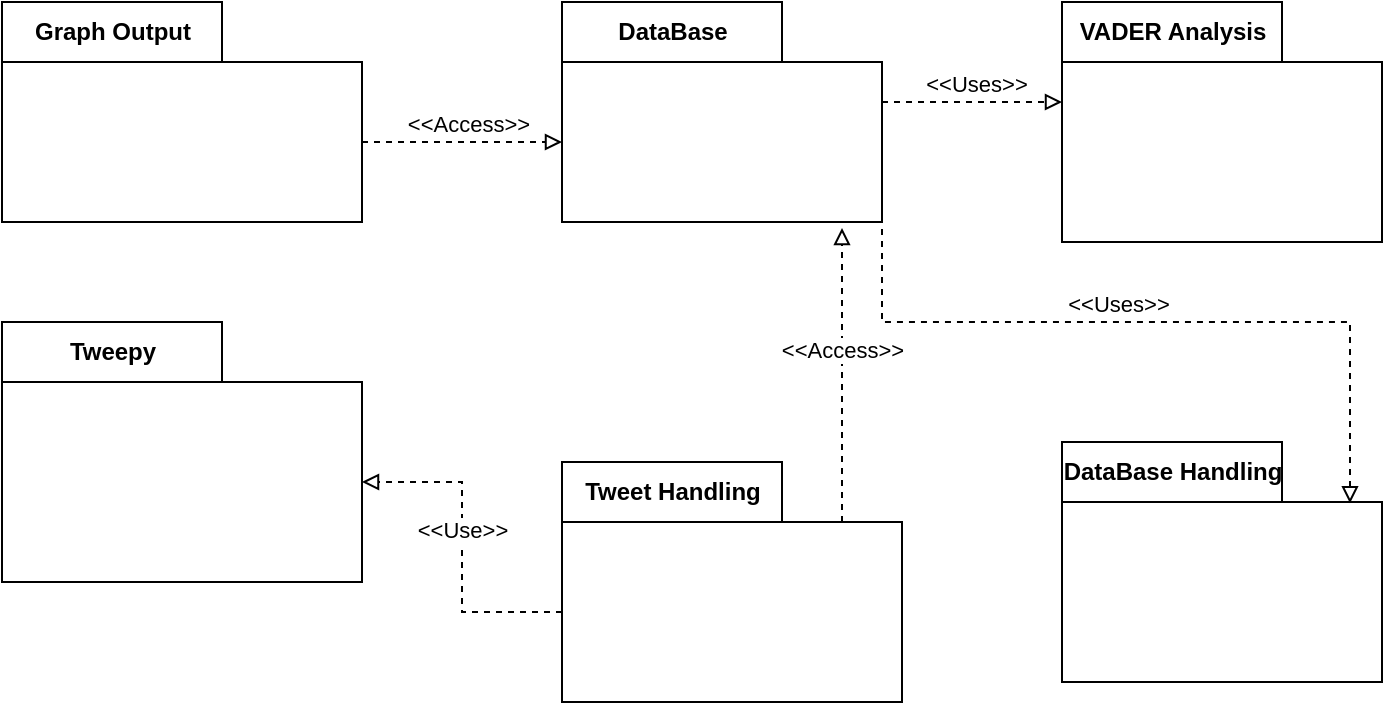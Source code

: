 <mxfile version="20.5.3" type="github">
  <diagram id="C5RBs43oDa-KdzZeNtuy" name="Page-1">
    <mxGraphModel dx="2062" dy="1112" grid="1" gridSize="10" guides="1" tooltips="1" connect="1" arrows="1" fold="1" page="1" pageScale="1" pageWidth="827" pageHeight="1169" math="0" shadow="0">
      <root>
        <mxCell id="WIyWlLk6GJQsqaUBKTNV-0" />
        <mxCell id="WIyWlLk6GJQsqaUBKTNV-1" parent="WIyWlLk6GJQsqaUBKTNV-0" />
        <mxCell id="lWVRBbov3qy_OSbc5B6Z-0" value="&lt;div&gt;DataBase &lt;br&gt;&lt;/div&gt;" style="shape=folder;fontStyle=1;tabWidth=110;tabHeight=30;tabPosition=left;html=1;boundedLbl=1;labelInHeader=1;container=1;collapsible=0;" parent="WIyWlLk6GJQsqaUBKTNV-1" vertex="1">
          <mxGeometry x="650" y="130" width="160" height="110" as="geometry" />
        </mxCell>
        <mxCell id="lWVRBbov3qy_OSbc5B6Z-1" value="" style="html=1;strokeColor=none;resizeWidth=1;resizeHeight=1;fillColor=none;part=1;connectable=0;allowArrows=0;deletable=0;" parent="lWVRBbov3qy_OSbc5B6Z-0" vertex="1">
          <mxGeometry width="160" height="77" relative="1" as="geometry">
            <mxPoint y="30" as="offset" />
          </mxGeometry>
        </mxCell>
        <mxCell id="lWVRBbov3qy_OSbc5B6Z-2" value="Tweepy" style="shape=folder;fontStyle=1;tabWidth=110;tabHeight=30;tabPosition=left;html=1;boundedLbl=1;labelInHeader=1;container=1;collapsible=0;" parent="WIyWlLk6GJQsqaUBKTNV-1" vertex="1">
          <mxGeometry x="370" y="290" width="180" height="130" as="geometry" />
        </mxCell>
        <mxCell id="lWVRBbov3qy_OSbc5B6Z-3" value="" style="html=1;strokeColor=none;resizeWidth=1;resizeHeight=1;fillColor=none;part=1;connectable=0;allowArrows=0;deletable=0;" parent="lWVRBbov3qy_OSbc5B6Z-2" vertex="1">
          <mxGeometry width="180" height="91" relative="1" as="geometry">
            <mxPoint y="30" as="offset" />
          </mxGeometry>
        </mxCell>
        <mxCell id="lWVRBbov3qy_OSbc5B6Z-4" value="&lt;div&gt;Graph Output&lt;/div&gt;" style="shape=folder;fontStyle=1;tabWidth=110;tabHeight=30;tabPosition=left;html=1;boundedLbl=1;labelInHeader=1;container=1;collapsible=0;" parent="WIyWlLk6GJQsqaUBKTNV-1" vertex="1">
          <mxGeometry x="370" y="130" width="180" height="110" as="geometry" />
        </mxCell>
        <mxCell id="lWVRBbov3qy_OSbc5B6Z-5" value="" style="html=1;strokeColor=none;resizeWidth=1;resizeHeight=1;fillColor=none;part=1;connectable=0;allowArrows=0;deletable=0;" parent="lWVRBbov3qy_OSbc5B6Z-4" vertex="1">
          <mxGeometry width="180" height="77" relative="1" as="geometry">
            <mxPoint y="30" as="offset" />
          </mxGeometry>
        </mxCell>
        <mxCell id="lWVRBbov3qy_OSbc5B6Z-6" value="Tweet Handling" style="shape=folder;fontStyle=1;tabWidth=110;tabHeight=30;tabPosition=left;html=1;boundedLbl=1;labelInHeader=1;container=1;collapsible=0;" parent="WIyWlLk6GJQsqaUBKTNV-1" vertex="1">
          <mxGeometry x="650" y="360" width="170" height="120" as="geometry" />
        </mxCell>
        <mxCell id="lWVRBbov3qy_OSbc5B6Z-7" value="" style="html=1;strokeColor=none;resizeWidth=1;resizeHeight=1;fillColor=none;part=1;connectable=0;allowArrows=0;deletable=0;" parent="lWVRBbov3qy_OSbc5B6Z-6" vertex="1">
          <mxGeometry width="170" height="84" relative="1" as="geometry">
            <mxPoint y="30" as="offset" />
          </mxGeometry>
        </mxCell>
        <mxCell id="lWVRBbov3qy_OSbc5B6Z-8" value="&lt;div&gt;VADER Analysis&lt;/div&gt;" style="shape=folder;fontStyle=1;tabWidth=110;tabHeight=30;tabPosition=left;html=1;boundedLbl=1;labelInHeader=1;container=1;collapsible=0;" parent="WIyWlLk6GJQsqaUBKTNV-1" vertex="1">
          <mxGeometry x="900" y="130" width="160" height="120" as="geometry" />
        </mxCell>
        <mxCell id="lWVRBbov3qy_OSbc5B6Z-9" value="" style="html=1;strokeColor=none;resizeWidth=1;resizeHeight=1;fillColor=none;part=1;connectable=0;allowArrows=0;deletable=0;" parent="lWVRBbov3qy_OSbc5B6Z-8" vertex="1">
          <mxGeometry width="160" height="84" relative="1" as="geometry">
            <mxPoint y="30" as="offset" />
          </mxGeometry>
        </mxCell>
        <mxCell id="lWVRBbov3qy_OSbc5B6Z-10" value="DataBase Handling" style="shape=folder;fontStyle=1;tabWidth=110;tabHeight=30;tabPosition=left;html=1;boundedLbl=1;labelInHeader=1;container=1;collapsible=0;" parent="WIyWlLk6GJQsqaUBKTNV-1" vertex="1">
          <mxGeometry x="900" y="350" width="160" height="120" as="geometry" />
        </mxCell>
        <mxCell id="lWVRBbov3qy_OSbc5B6Z-11" value="" style="html=1;strokeColor=none;resizeWidth=1;resizeHeight=1;fillColor=none;part=1;connectable=0;allowArrows=0;deletable=0;" parent="lWVRBbov3qy_OSbc5B6Z-10" vertex="1">
          <mxGeometry width="160" height="84" relative="1" as="geometry">
            <mxPoint y="30" as="offset" />
          </mxGeometry>
        </mxCell>
        <mxCell id="lWVRBbov3qy_OSbc5B6Z-15" value="&amp;lt;&amp;lt;Access&amp;gt;&amp;gt;" style="endArrow=block;dashed=1;html=1;rounded=0;strokeWidth=1;startArrow=none;startFill=0;endFill=0;labelPosition=center;verticalLabelPosition=top;align=center;verticalAlign=bottom;strokeColor=default;exitX=0;exitY=0;exitDx=180;exitDy=70;exitPerimeter=0;entryX=0;entryY=0;entryDx=0;entryDy=70;entryPerimeter=0;" parent="WIyWlLk6GJQsqaUBKTNV-1" source="lWVRBbov3qy_OSbc5B6Z-4" target="lWVRBbov3qy_OSbc5B6Z-0" edge="1">
          <mxGeometry x="0.048" width="50" height="50" relative="1" as="geometry">
            <mxPoint x="380" y="260" as="sourcePoint" />
            <mxPoint x="661.92" y="667.04" as="targetPoint" />
            <mxPoint as="offset" />
          </mxGeometry>
        </mxCell>
        <mxCell id="lWVRBbov3qy_OSbc5B6Z-19" value="&amp;lt;&amp;lt;Access&amp;gt;&amp;gt;" style="endArrow=block;dashed=1;html=1;exitX=0;exitY=0;exitDx=140;exitDy=30;exitPerimeter=0;rounded=0;strokeWidth=1;edgeStyle=elbowEdgeStyle;startArrow=none;startFill=0;endFill=0;labelPosition=center;verticalLabelPosition=top;align=center;verticalAlign=bottom;strokeColor=default;entryX=0.875;entryY=1.027;entryDx=0;entryDy=0;entryPerimeter=0;" parent="WIyWlLk6GJQsqaUBKTNV-1" source="lWVRBbov3qy_OSbc5B6Z-6" target="lWVRBbov3qy_OSbc5B6Z-0" edge="1">
          <mxGeometry x="0.048" width="50" height="50" relative="1" as="geometry">
            <mxPoint x="1000" y="615" as="sourcePoint" />
            <mxPoint x="1290" y="180" as="targetPoint" />
            <Array as="points">
              <mxPoint x="790" y="350" />
              <mxPoint x="840" y="240" />
              <mxPoint x="860" y="210" />
              <mxPoint x="880" y="200" />
              <mxPoint x="910" y="270" />
            </Array>
            <mxPoint as="offset" />
          </mxGeometry>
        </mxCell>
        <mxCell id="lWVRBbov3qy_OSbc5B6Z-20" value="&lt;div&gt;&amp;lt;&amp;lt;Use&amp;gt;&amp;gt;&lt;/div&gt;" style="endArrow=block;dashed=1;html=1;rounded=0;strokeWidth=1;edgeStyle=orthogonalEdgeStyle;startArrow=none;startFill=0;endFill=0;labelPosition=center;verticalLabelPosition=top;align=center;verticalAlign=bottom;strokeColor=default;entryX=0;entryY=0;entryDx=180;entryDy=80;entryPerimeter=0;elbow=vertical;exitX=0;exitY=0;exitDx=0;exitDy=75;exitPerimeter=0;" parent="WIyWlLk6GJQsqaUBKTNV-1" source="lWVRBbov3qy_OSbc5B6Z-6" target="lWVRBbov3qy_OSbc5B6Z-2" edge="1">
          <mxGeometry width="50" height="50" relative="1" as="geometry">
            <mxPoint x="630" y="370" as="sourcePoint" />
            <mxPoint x="497" y="250" as="targetPoint" />
          </mxGeometry>
        </mxCell>
        <mxCell id="lWVRBbov3qy_OSbc5B6Z-23" value="&amp;lt;&amp;lt;Uses&amp;gt;&amp;gt;" style="endArrow=block;dashed=1;html=1;rounded=0;strokeWidth=1;startArrow=none;startFill=0;endFill=0;labelPosition=center;verticalLabelPosition=top;align=center;verticalAlign=bottom;strokeColor=default;exitX=0;exitY=0;exitDx=160;exitDy=50;exitPerimeter=0;" parent="WIyWlLk6GJQsqaUBKTNV-1" source="lWVRBbov3qy_OSbc5B6Z-0" edge="1">
          <mxGeometry x="0.048" width="50" height="50" relative="1" as="geometry">
            <mxPoint x="1140" y="280" as="sourcePoint" />
            <mxPoint x="900" y="180" as="targetPoint" />
            <mxPoint as="offset" />
          </mxGeometry>
        </mxCell>
        <mxCell id="lWVRBbov3qy_OSbc5B6Z-24" value="&amp;lt;&amp;lt;Uses&amp;gt;&amp;gt;" style="endArrow=none;dashed=1;html=1;rounded=0;strokeWidth=1;edgeStyle=elbowEdgeStyle;startArrow=block;startFill=0;endFill=0;labelPosition=center;verticalLabelPosition=top;align=center;verticalAlign=bottom;strokeColor=default;entryX=0;entryY=0;entryDx=160;entryDy=90;entryPerimeter=0;exitX=0.9;exitY=0.255;exitDx=0;exitDy=0;exitPerimeter=0;elbow=vertical;" parent="WIyWlLk6GJQsqaUBKTNV-1" source="lWVRBbov3qy_OSbc5B6Z-10" target="lWVRBbov3qy_OSbc5B6Z-0" edge="1">
          <mxGeometry x="0.048" width="50" height="50" relative="1" as="geometry">
            <mxPoint x="1009.04" y="621.03" as="sourcePoint" />
            <mxPoint x="880" y="390" as="targetPoint" />
            <Array as="points">
              <mxPoint x="1050" y="290" />
              <mxPoint x="980" y="300" />
            </Array>
            <mxPoint as="offset" />
          </mxGeometry>
        </mxCell>
      </root>
    </mxGraphModel>
  </diagram>
</mxfile>
